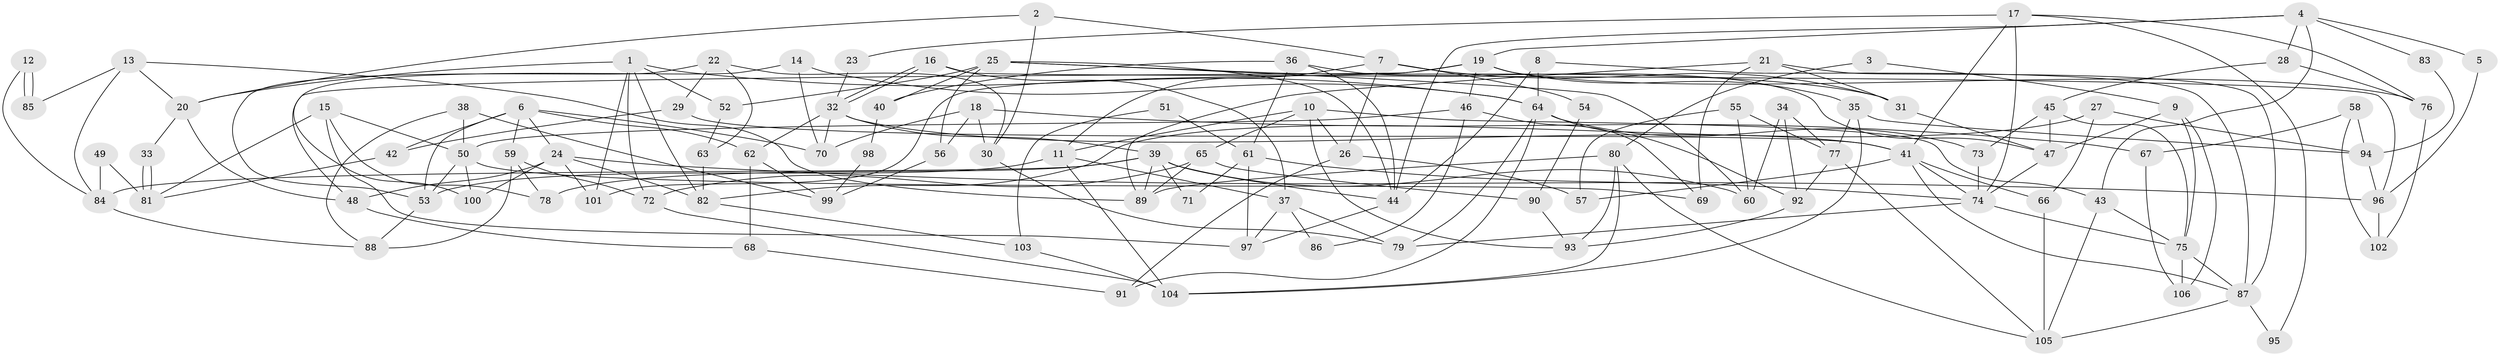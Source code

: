 // Generated by graph-tools (version 1.1) at 2025/14/03/09/25 04:14:53]
// undirected, 106 vertices, 212 edges
graph export_dot {
graph [start="1"]
  node [color=gray90,style=filled];
  1;
  2;
  3;
  4;
  5;
  6;
  7;
  8;
  9;
  10;
  11;
  12;
  13;
  14;
  15;
  16;
  17;
  18;
  19;
  20;
  21;
  22;
  23;
  24;
  25;
  26;
  27;
  28;
  29;
  30;
  31;
  32;
  33;
  34;
  35;
  36;
  37;
  38;
  39;
  40;
  41;
  42;
  43;
  44;
  45;
  46;
  47;
  48;
  49;
  50;
  51;
  52;
  53;
  54;
  55;
  56;
  57;
  58;
  59;
  60;
  61;
  62;
  63;
  64;
  65;
  66;
  67;
  68;
  69;
  70;
  71;
  72;
  73;
  74;
  75;
  76;
  77;
  78;
  79;
  80;
  81;
  82;
  83;
  84;
  85;
  86;
  87;
  88;
  89;
  90;
  91;
  92;
  93;
  94;
  95;
  96;
  97;
  98;
  99;
  100;
  101;
  102;
  103;
  104;
  105;
  106;
  1 -- 82;
  1 -- 101;
  1 -- 20;
  1 -- 52;
  1 -- 64;
  1 -- 72;
  2 -- 20;
  2 -- 7;
  2 -- 30;
  3 -- 80;
  3 -- 9;
  4 -- 19;
  4 -- 43;
  4 -- 5;
  4 -- 28;
  4 -- 44;
  4 -- 83;
  5 -- 96;
  6 -- 70;
  6 -- 59;
  6 -- 24;
  6 -- 42;
  6 -- 53;
  6 -- 62;
  7 -- 11;
  7 -- 31;
  7 -- 26;
  7 -- 54;
  8 -- 44;
  8 -- 64;
  8 -- 87;
  9 -- 47;
  9 -- 75;
  9 -- 106;
  10 -- 26;
  10 -- 93;
  10 -- 11;
  10 -- 43;
  10 -- 65;
  11 -- 104;
  11 -- 37;
  11 -- 53;
  12 -- 84;
  12 -- 85;
  12 -- 85;
  13 -- 89;
  13 -- 84;
  13 -- 20;
  13 -- 85;
  14 -- 64;
  14 -- 100;
  14 -- 70;
  15 -- 97;
  15 -- 50;
  15 -- 78;
  15 -- 81;
  16 -- 32;
  16 -- 32;
  16 -- 37;
  16 -- 96;
  17 -- 74;
  17 -- 41;
  17 -- 23;
  17 -- 76;
  17 -- 95;
  18 -- 30;
  18 -- 56;
  18 -- 67;
  18 -- 70;
  19 -- 76;
  19 -- 35;
  19 -- 46;
  19 -- 48;
  19 -- 101;
  20 -- 33;
  20 -- 48;
  21 -- 87;
  21 -- 31;
  21 -- 69;
  21 -- 89;
  22 -- 29;
  22 -- 53;
  22 -- 30;
  22 -- 63;
  23 -- 32;
  24 -- 48;
  24 -- 82;
  24 -- 96;
  24 -- 100;
  24 -- 101;
  25 -- 44;
  25 -- 60;
  25 -- 31;
  25 -- 40;
  25 -- 52;
  25 -- 56;
  26 -- 91;
  26 -- 57;
  27 -- 66;
  27 -- 82;
  27 -- 94;
  28 -- 76;
  28 -- 45;
  29 -- 41;
  29 -- 42;
  30 -- 79;
  31 -- 47;
  32 -- 70;
  32 -- 39;
  32 -- 41;
  32 -- 62;
  33 -- 81;
  33 -- 81;
  34 -- 77;
  34 -- 92;
  34 -- 60;
  35 -- 94;
  35 -- 77;
  35 -- 104;
  36 -- 47;
  36 -- 44;
  36 -- 40;
  36 -- 61;
  37 -- 79;
  37 -- 86;
  37 -- 97;
  38 -- 50;
  38 -- 88;
  38 -- 99;
  39 -- 44;
  39 -- 60;
  39 -- 71;
  39 -- 78;
  39 -- 84;
  39 -- 89;
  40 -- 98;
  41 -- 74;
  41 -- 57;
  41 -- 66;
  41 -- 87;
  42 -- 81;
  43 -- 105;
  43 -- 75;
  44 -- 97;
  45 -- 75;
  45 -- 47;
  45 -- 73;
  46 -- 69;
  46 -- 50;
  46 -- 86;
  47 -- 74;
  48 -- 68;
  49 -- 84;
  49 -- 81;
  50 -- 53;
  50 -- 69;
  50 -- 100;
  51 -- 103;
  51 -- 61;
  52 -- 63;
  53 -- 88;
  54 -- 90;
  55 -- 60;
  55 -- 57;
  55 -- 77;
  56 -- 99;
  58 -- 67;
  58 -- 94;
  58 -- 102;
  59 -- 78;
  59 -- 72;
  59 -- 88;
  61 -- 74;
  61 -- 71;
  61 -- 97;
  62 -- 68;
  62 -- 99;
  63 -- 82;
  64 -- 73;
  64 -- 79;
  64 -- 91;
  64 -- 92;
  65 -- 89;
  65 -- 72;
  65 -- 90;
  66 -- 105;
  67 -- 106;
  68 -- 91;
  72 -- 104;
  73 -- 74;
  74 -- 79;
  74 -- 75;
  75 -- 87;
  75 -- 106;
  76 -- 102;
  77 -- 105;
  77 -- 92;
  80 -- 104;
  80 -- 89;
  80 -- 93;
  80 -- 105;
  82 -- 103;
  83 -- 94;
  84 -- 88;
  87 -- 95;
  87 -- 105;
  90 -- 93;
  92 -- 93;
  94 -- 96;
  96 -- 102;
  98 -- 99;
  103 -- 104;
}
